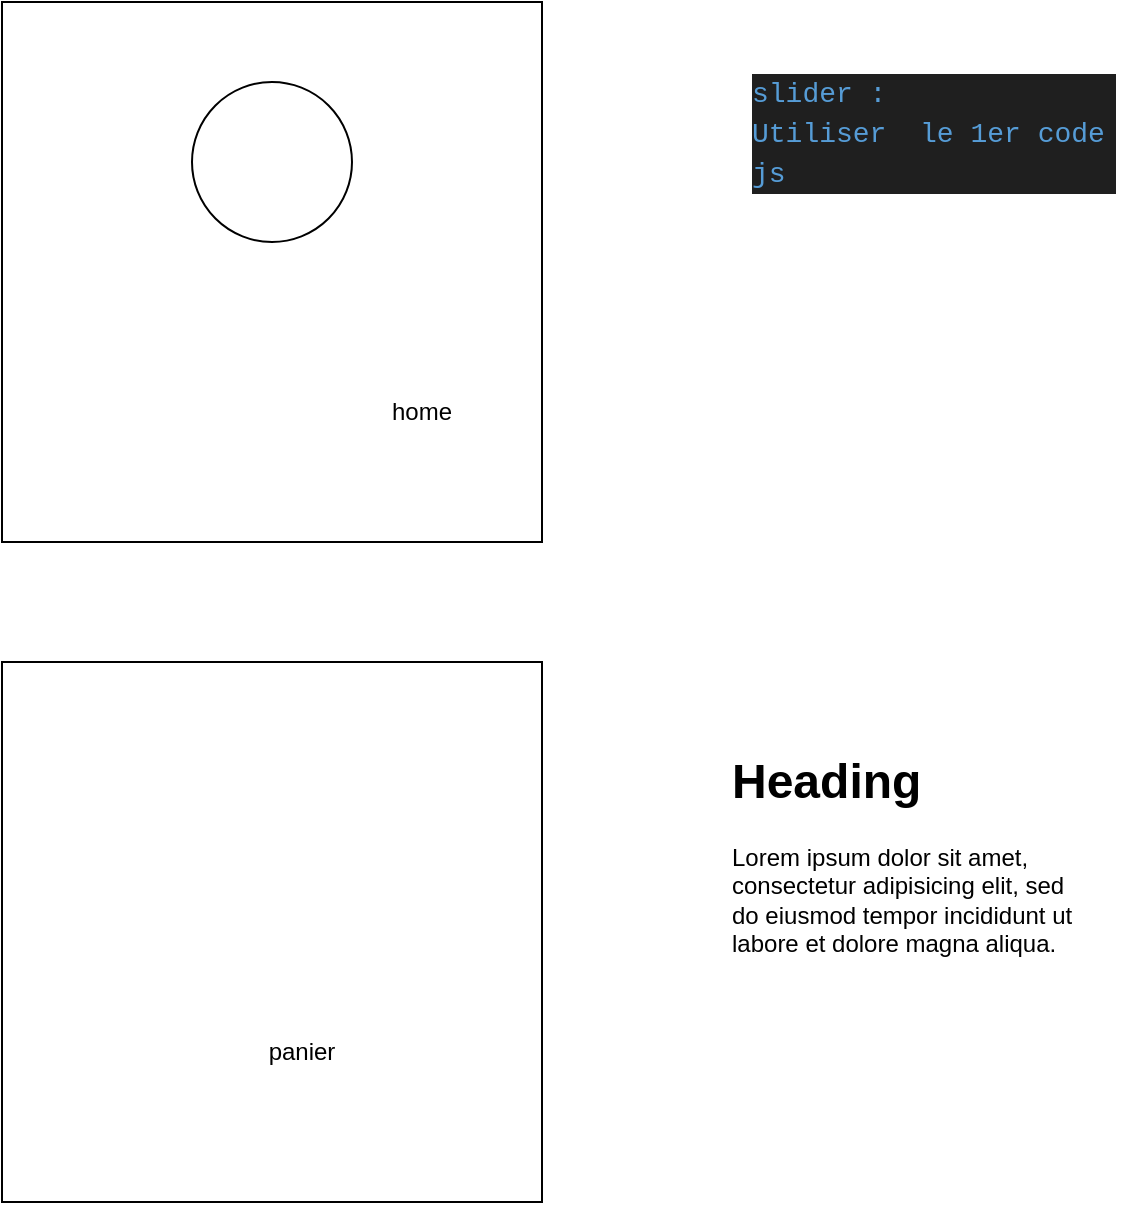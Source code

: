 <mxfile>
    <diagram id="eMBWiA9C7WorWgnT9F8y" name="Page-1">
        <mxGraphModel dx="769" dy="774" grid="1" gridSize="10" guides="1" tooltips="1" connect="1" arrows="1" fold="1" page="1" pageScale="1" pageWidth="827" pageHeight="1169" math="0" shadow="0">
            <root>
                <mxCell id="0"/>
                <mxCell id="1" parent="0"/>
                <mxCell id="2" value="" style="whiteSpace=wrap;html=1;aspect=fixed;" vertex="1" parent="1">
                    <mxGeometry x="180" y="190" width="270" height="270" as="geometry"/>
                </mxCell>
                <mxCell id="3" value="" style="ellipse;whiteSpace=wrap;html=1;aspect=fixed;" vertex="1" parent="1">
                    <mxGeometry x="275" y="230" width="80" height="80" as="geometry"/>
                </mxCell>
                <mxCell id="4" value="home" style="text;html=1;strokeColor=none;fillColor=none;align=center;verticalAlign=middle;whiteSpace=wrap;rounded=0;" vertex="1" parent="1">
                    <mxGeometry x="360" y="380" width="60" height="30" as="geometry"/>
                </mxCell>
                <mxCell id="5" value="" style="whiteSpace=wrap;html=1;aspect=fixed;" vertex="1" parent="1">
                    <mxGeometry x="180" y="520" width="270" height="270" as="geometry"/>
                </mxCell>
                <mxCell id="7" value="panier" style="text;html=1;strokeColor=none;fillColor=none;align=center;verticalAlign=middle;whiteSpace=wrap;rounded=0;" vertex="1" parent="1">
                    <mxGeometry x="300" y="700" width="60" height="30" as="geometry"/>
                </mxCell>
                <mxCell id="8" value="&lt;h1&gt;&lt;div style=&quot;background-color: rgb(31, 31, 31); font-family: Consolas, &amp;quot;Courier New&amp;quot;, monospace; font-weight: normal; font-size: 14px; line-height: 20px;&quot;&gt;&lt;font color=&quot;#569cd6&quot;&gt;slider :&lt;/font&gt;&lt;/div&gt;&lt;div style=&quot;background-color: rgb(31, 31, 31); font-family: Consolas, &amp;quot;Courier New&amp;quot;, monospace; font-weight: normal; font-size: 14px; line-height: 20px;&quot;&gt;&lt;font color=&quot;#569cd6&quot;&gt;Utiliser&amp;nbsp; le 1er code js&lt;/font&gt;&lt;/div&gt;&lt;/h1&gt;" style="text;html=1;strokeColor=none;fillColor=none;spacing=5;spacingTop=-20;whiteSpace=wrap;overflow=hidden;rounded=0;" vertex="1" parent="1">
                    <mxGeometry x="550" y="220" width="190" height="240" as="geometry"/>
                </mxCell>
                <mxCell id="10" value="&lt;h1&gt;Heading&lt;/h1&gt;&lt;p&gt;Lorem ipsum dolor sit amet, consectetur adipisicing elit, sed do eiusmod tempor incididunt ut labore et dolore magna aliqua.&lt;/p&gt;" style="text;html=1;strokeColor=none;fillColor=none;spacing=5;spacingTop=-20;whiteSpace=wrap;overflow=hidden;rounded=0;" vertex="1" parent="1">
                    <mxGeometry x="540" y="560" width="190" height="120" as="geometry"/>
                </mxCell>
            </root>
        </mxGraphModel>
    </diagram>
</mxfile>